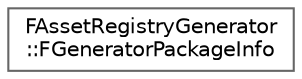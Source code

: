 digraph "Graphical Class Hierarchy"
{
 // INTERACTIVE_SVG=YES
 // LATEX_PDF_SIZE
  bgcolor="transparent";
  edge [fontname=Helvetica,fontsize=10,labelfontname=Helvetica,labelfontsize=10];
  node [fontname=Helvetica,fontsize=10,shape=box,height=0.2,width=0.4];
  rankdir="LR";
  Node0 [id="Node000000",label="FAssetRegistryGenerator\l::FGeneratorPackageInfo",height=0.2,width=0.4,color="grey40", fillcolor="white", style="filled",URL="$d9/d7a/structFAssetRegistryGenerator_1_1FGeneratorPackageInfo.html",tooltip="Info about a GeneratorPackage (see ICookPackageSplitter) loaded from previous incremental cooks."];
}
